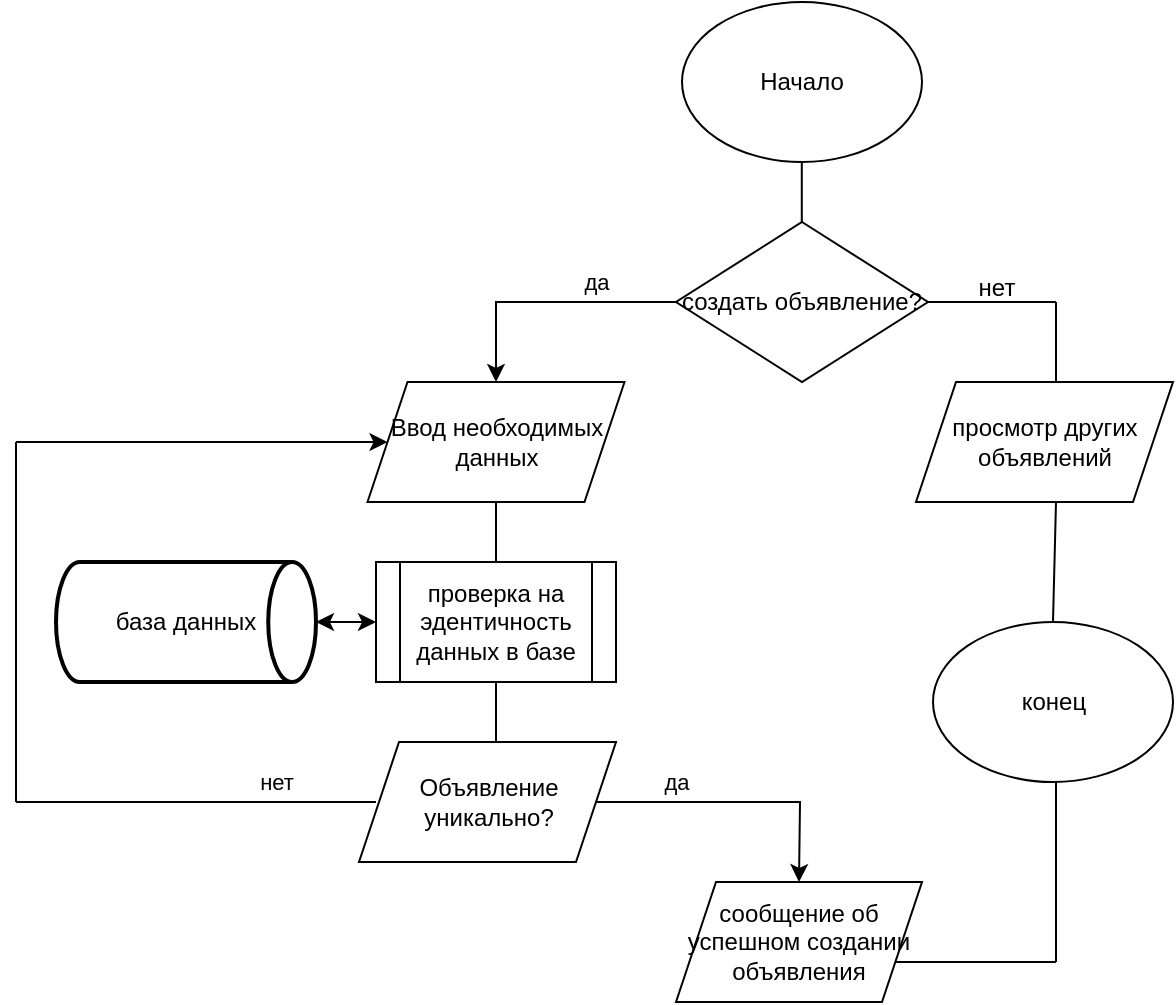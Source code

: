 <mxfile version="24.4.9" type="device">
  <diagram name="Страница — 1" id="G5TwiFS9o4xO-lp426D0">
    <mxGraphModel dx="2009" dy="560" grid="1" gridSize="10" guides="1" tooltips="1" connect="1" arrows="1" fold="1" page="1" pageScale="1" pageWidth="827" pageHeight="1169" math="0" shadow="0">
      <root>
        <mxCell id="0" />
        <mxCell id="1" parent="0" />
        <mxCell id="Oks4QLLE_htxSHBhnq_D-58" value="создать объявление?" style="rhombus;whiteSpace=wrap;html=1;strokeColor=default;" vertex="1" parent="1">
          <mxGeometry x="330" y="770" width="126" height="80" as="geometry" />
        </mxCell>
        <mxCell id="Oks4QLLE_htxSHBhnq_D-59" value="" style="endArrow=none;html=1;rounded=0;" edge="1" parent="1">
          <mxGeometry width="50" height="50" relative="1" as="geometry">
            <mxPoint x="392.9" y="770" as="sourcePoint" />
            <mxPoint x="392.9" y="740" as="targetPoint" />
          </mxGeometry>
        </mxCell>
        <mxCell id="Oks4QLLE_htxSHBhnq_D-60" value="Ввод необходимых данных" style="shape=parallelogram;perimeter=parallelogramPerimeter;whiteSpace=wrap;html=1;fixedSize=1;" vertex="1" parent="1">
          <mxGeometry x="175.75" y="850" width="128.5" height="60" as="geometry" />
        </mxCell>
        <mxCell id="Oks4QLLE_htxSHBhnq_D-61" style="edgeStyle=none;rounded=0;orthogonalLoop=1;jettySize=auto;html=1;" edge="1" parent="1" source="Oks4QLLE_htxSHBhnq_D-58">
          <mxGeometry relative="1" as="geometry">
            <mxPoint x="240" y="850" as="targetPoint" />
            <Array as="points">
              <mxPoint x="240" y="810" />
            </Array>
          </mxGeometry>
        </mxCell>
        <mxCell id="Oks4QLLE_htxSHBhnq_D-62" value="да" style="edgeLabel;html=1;align=center;verticalAlign=middle;resizable=0;points=[];" vertex="1" connectable="0" parent="Oks4QLLE_htxSHBhnq_D-61">
          <mxGeometry x="-0.315" relative="1" as="geometry">
            <mxPoint x="4" y="-10" as="offset" />
          </mxGeometry>
        </mxCell>
        <mxCell id="Oks4QLLE_htxSHBhnq_D-64" value="проверка на эдентичность данных в базе" style="shape=process;whiteSpace=wrap;html=1;backgroundOutline=1;strokeColor=default;" vertex="1" parent="1">
          <mxGeometry x="180" y="940" width="120" height="60" as="geometry" />
        </mxCell>
        <mxCell id="Oks4QLLE_htxSHBhnq_D-65" value="" style="endArrow=none;html=1;rounded=0;exitX=0.5;exitY=0;exitDx=0;exitDy=0;" edge="1" parent="1" source="Oks4QLLE_htxSHBhnq_D-64">
          <mxGeometry width="50" height="50" relative="1" as="geometry">
            <mxPoint x="240" y="949" as="sourcePoint" />
            <mxPoint x="240" y="910" as="targetPoint" />
            <Array as="points">
              <mxPoint x="240" y="940" />
            </Array>
          </mxGeometry>
        </mxCell>
        <mxCell id="Oks4QLLE_htxSHBhnq_D-66" value="база данных" style="strokeWidth=2;html=1;shape=mxgraph.flowchart.direct_data;whiteSpace=wrap;" vertex="1" parent="1">
          <mxGeometry x="20" y="940" width="130" height="60" as="geometry" />
        </mxCell>
        <mxCell id="Oks4QLLE_htxSHBhnq_D-67" value="" style="endArrow=classic;startArrow=classic;html=1;rounded=0;entryX=0;entryY=0.5;entryDx=0;entryDy=0;" edge="1" parent="1">
          <mxGeometry width="50" height="50" relative="1" as="geometry">
            <mxPoint x="150" y="970" as="sourcePoint" />
            <mxPoint x="180" y="970" as="targetPoint" />
          </mxGeometry>
        </mxCell>
        <mxCell id="Oks4QLLE_htxSHBhnq_D-68" value="" style="endArrow=none;html=1;rounded=0;" edge="1" parent="1">
          <mxGeometry width="50" height="50" relative="1" as="geometry">
            <mxPoint x="240" y="1030" as="sourcePoint" />
            <mxPoint x="240" y="1000" as="targetPoint" />
          </mxGeometry>
        </mxCell>
        <mxCell id="Oks4QLLE_htxSHBhnq_D-76" style="edgeStyle=none;rounded=0;orthogonalLoop=1;jettySize=auto;html=1;entryX=0.5;entryY=0;entryDx=0;entryDy=0;" edge="1" parent="1" source="Oks4QLLE_htxSHBhnq_D-69" target="Oks4QLLE_htxSHBhnq_D-75">
          <mxGeometry relative="1" as="geometry">
            <Array as="points">
              <mxPoint x="392" y="1060" />
            </Array>
          </mxGeometry>
        </mxCell>
        <mxCell id="Oks4QLLE_htxSHBhnq_D-77" value="да" style="edgeLabel;html=1;align=center;verticalAlign=middle;resizable=0;points=[];" vertex="1" connectable="0" parent="Oks4QLLE_htxSHBhnq_D-76">
          <mxGeometry x="-0.407" relative="1" as="geometry">
            <mxPoint x="-2" y="-10" as="offset" />
          </mxGeometry>
        </mxCell>
        <mxCell id="Oks4QLLE_htxSHBhnq_D-69" value="Объявление уникально?" style="shape=parallelogram;perimeter=parallelogramPerimeter;whiteSpace=wrap;html=1;fixedSize=1;" vertex="1" parent="1">
          <mxGeometry x="171.5" y="1030" width="128.5" height="60" as="geometry" />
        </mxCell>
        <mxCell id="Oks4QLLE_htxSHBhnq_D-71" value="" style="endArrow=none;html=1;rounded=0;" edge="1" parent="1">
          <mxGeometry width="50" height="50" relative="1" as="geometry">
            <mxPoint y="1060" as="sourcePoint" />
            <mxPoint x="180" y="1060" as="targetPoint" />
          </mxGeometry>
        </mxCell>
        <mxCell id="Oks4QLLE_htxSHBhnq_D-74" value="нет" style="edgeLabel;html=1;align=center;verticalAlign=middle;resizable=0;points=[];" vertex="1" connectable="0" parent="Oks4QLLE_htxSHBhnq_D-71">
          <mxGeometry x="0.277" y="-3" relative="1" as="geometry">
            <mxPoint x="15" y="-13" as="offset" />
          </mxGeometry>
        </mxCell>
        <mxCell id="Oks4QLLE_htxSHBhnq_D-72" value="" style="endArrow=none;html=1;rounded=0;" edge="1" parent="1">
          <mxGeometry width="50" height="50" relative="1" as="geometry">
            <mxPoint y="1060" as="sourcePoint" />
            <mxPoint y="880" as="targetPoint" />
          </mxGeometry>
        </mxCell>
        <mxCell id="Oks4QLLE_htxSHBhnq_D-75" value="сообщение об успешном создании объявления" style="shape=parallelogram;perimeter=parallelogramPerimeter;whiteSpace=wrap;html=1;fixedSize=1;" vertex="1" parent="1">
          <mxGeometry x="330" y="1100" width="123" height="60" as="geometry" />
        </mxCell>
        <mxCell id="Oks4QLLE_htxSHBhnq_D-80" value="" style="endArrow=none;html=1;rounded=0;exitX=1;exitY=0.5;exitDx=0;exitDy=0;" edge="1" parent="1" source="Oks4QLLE_htxSHBhnq_D-58">
          <mxGeometry width="50" height="50" relative="1" as="geometry">
            <mxPoint x="460" y="810" as="sourcePoint" />
            <mxPoint x="520" y="810" as="targetPoint" />
          </mxGeometry>
        </mxCell>
        <mxCell id="Oks4QLLE_htxSHBhnq_D-81" value="" style="endArrow=none;html=1;rounded=0;" edge="1" parent="1">
          <mxGeometry width="50" height="50" relative="1" as="geometry">
            <mxPoint x="520" y="850" as="sourcePoint" />
            <mxPoint x="520" y="810" as="targetPoint" />
          </mxGeometry>
        </mxCell>
        <mxCell id="Oks4QLLE_htxSHBhnq_D-82" value="просмотр других объявлений" style="shape=parallelogram;perimeter=parallelogramPerimeter;whiteSpace=wrap;html=1;fixedSize=1;" vertex="1" parent="1">
          <mxGeometry x="450" y="850" width="128.5" height="60" as="geometry" />
        </mxCell>
        <mxCell id="Oks4QLLE_htxSHBhnq_D-83" value="нет" style="text;html=1;align=center;verticalAlign=middle;resizable=0;points=[];autosize=1;strokeColor=none;fillColor=none;" vertex="1" parent="1">
          <mxGeometry x="470" y="788" width="40" height="30" as="geometry" />
        </mxCell>
        <mxCell id="Oks4QLLE_htxSHBhnq_D-85" value="" style="endArrow=none;html=1;rounded=0;" edge="1" parent="1">
          <mxGeometry width="50" height="50" relative="1" as="geometry">
            <mxPoint x="440" y="1140" as="sourcePoint" />
            <mxPoint x="520" y="1140" as="targetPoint" />
          </mxGeometry>
        </mxCell>
        <mxCell id="Oks4QLLE_htxSHBhnq_D-87" value="конец" style="ellipse;whiteSpace=wrap;html=1;" vertex="1" parent="1">
          <mxGeometry x="458.5" y="970" width="120" height="80" as="geometry" />
        </mxCell>
        <mxCell id="Oks4QLLE_htxSHBhnq_D-88" value="" style="endArrow=none;html=1;rounded=0;exitX=0.5;exitY=0;exitDx=0;exitDy=0;" edge="1" parent="1" source="Oks4QLLE_htxSHBhnq_D-87">
          <mxGeometry width="50" height="50" relative="1" as="geometry">
            <mxPoint x="470" y="960" as="sourcePoint" />
            <mxPoint x="520" y="910" as="targetPoint" />
          </mxGeometry>
        </mxCell>
        <mxCell id="Oks4QLLE_htxSHBhnq_D-89" value="" style="endArrow=none;html=1;rounded=0;" edge="1" parent="1">
          <mxGeometry width="50" height="50" relative="1" as="geometry">
            <mxPoint x="520" y="1140" as="sourcePoint" />
            <mxPoint x="520" y="1050" as="targetPoint" />
          </mxGeometry>
        </mxCell>
        <mxCell id="Oks4QLLE_htxSHBhnq_D-90" value="Начало" style="ellipse;whiteSpace=wrap;html=1;" vertex="1" parent="1">
          <mxGeometry x="333" y="660" width="120" height="80" as="geometry" />
        </mxCell>
        <mxCell id="Oks4QLLE_htxSHBhnq_D-91" value="" style="endArrow=classic;html=1;rounded=0;entryX=0;entryY=0.5;entryDx=0;entryDy=0;" edge="1" parent="1" target="Oks4QLLE_htxSHBhnq_D-60">
          <mxGeometry width="50" height="50" relative="1" as="geometry">
            <mxPoint y="880" as="sourcePoint" />
            <mxPoint x="50" y="830" as="targetPoint" />
          </mxGeometry>
        </mxCell>
      </root>
    </mxGraphModel>
  </diagram>
</mxfile>

